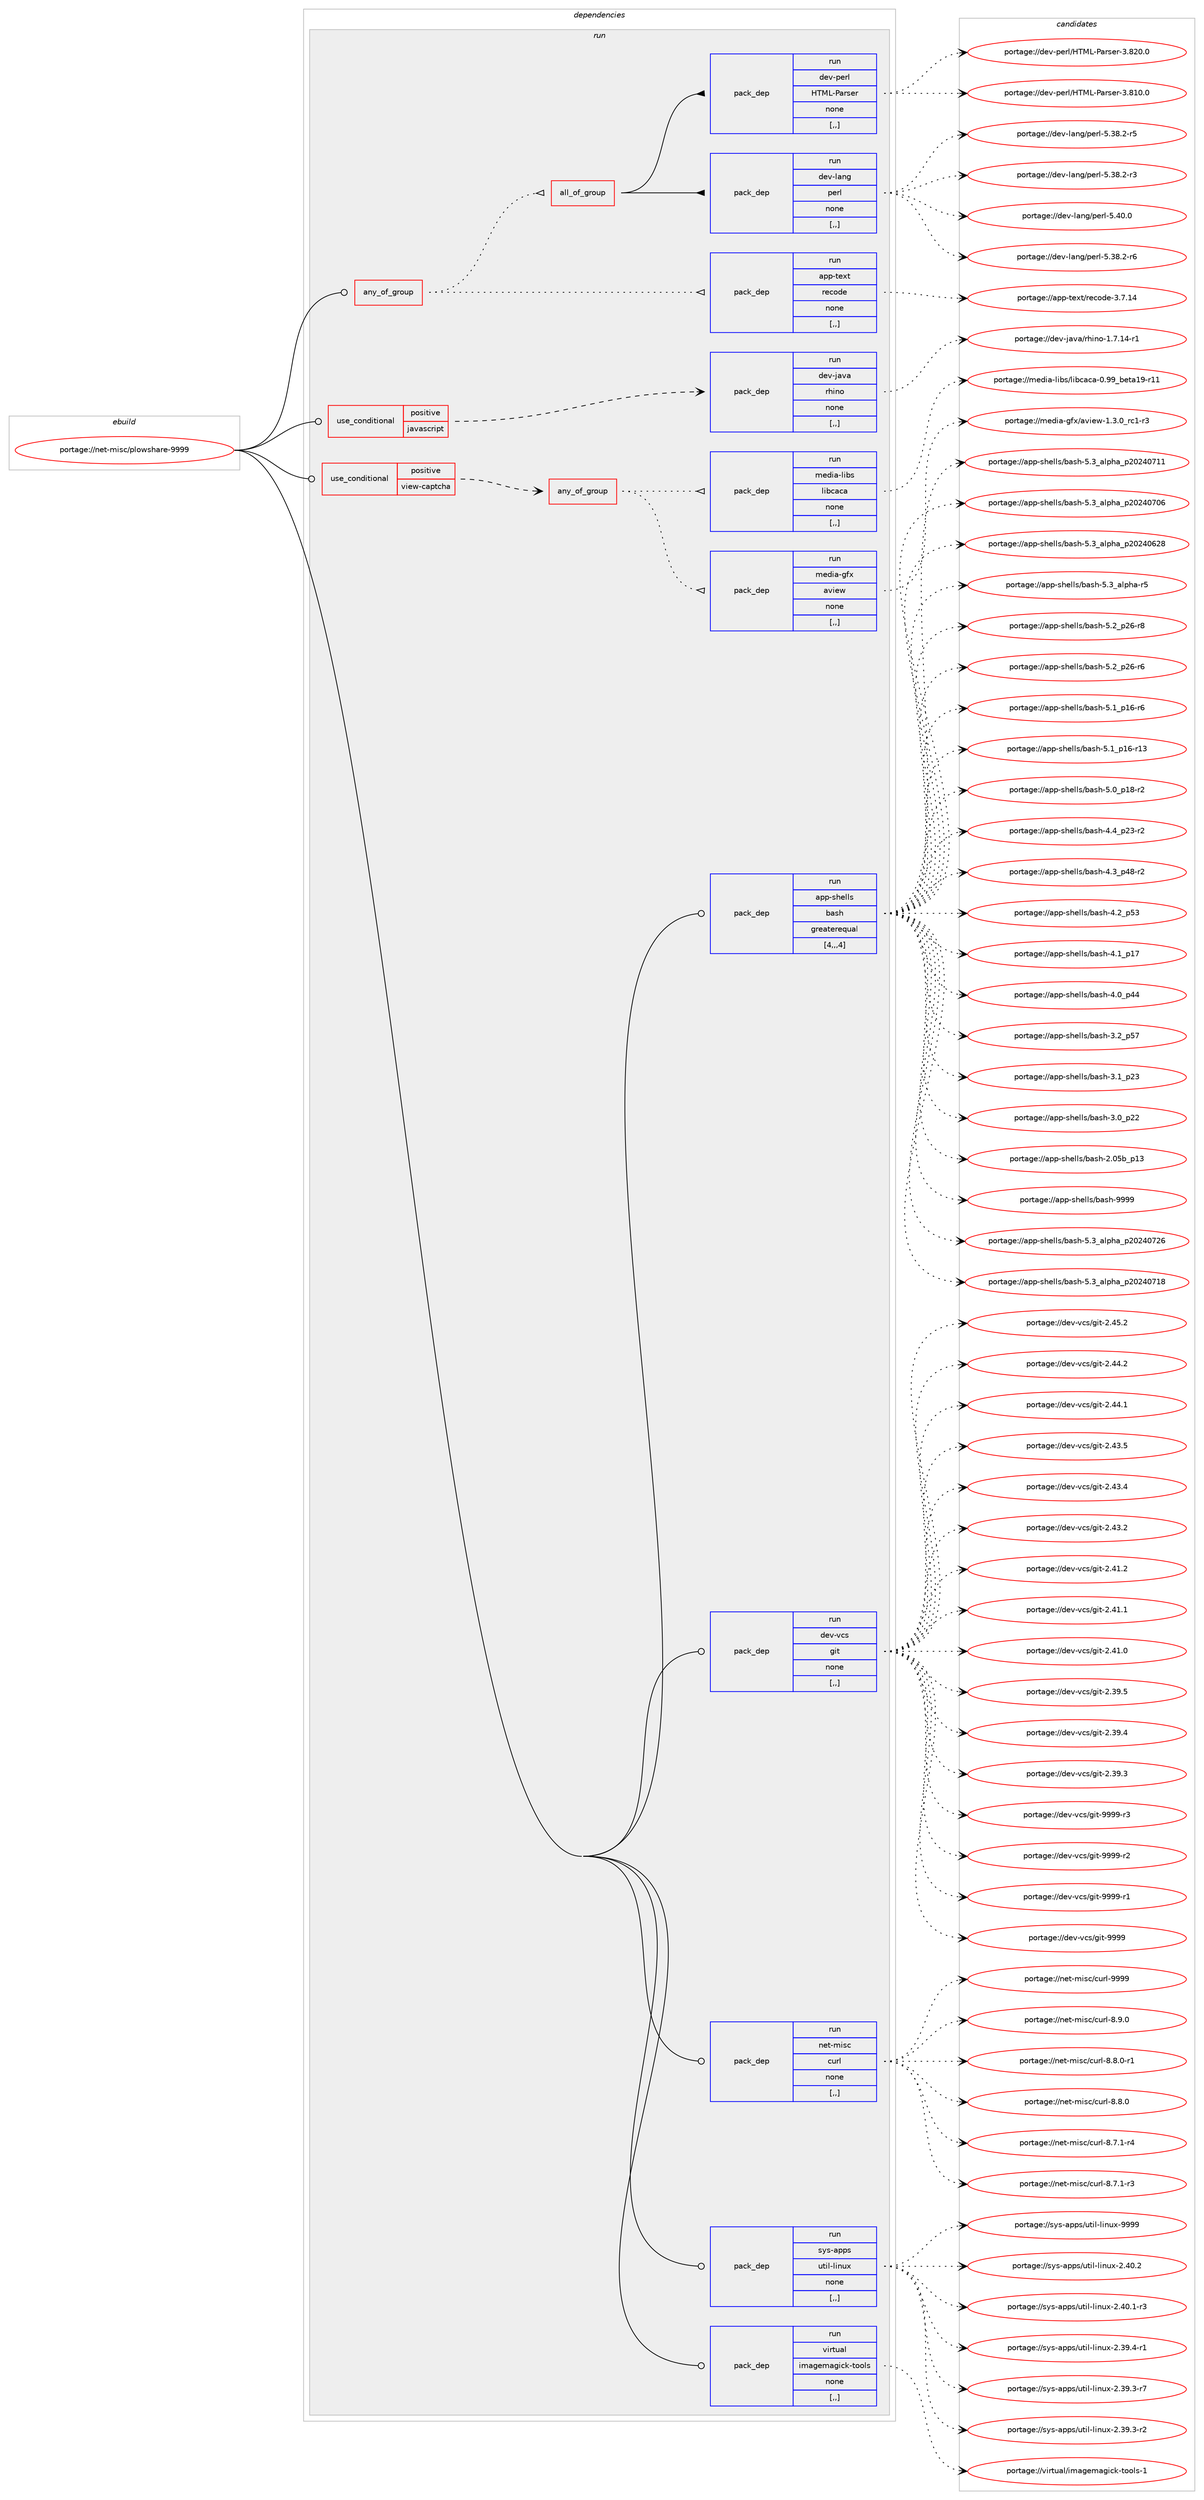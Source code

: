 digraph prolog {

# *************
# Graph options
# *************

newrank=true;
concentrate=true;
compound=true;
graph [rankdir=LR,fontname=Helvetica,fontsize=10,ranksep=1.5];#, ranksep=2.5, nodesep=0.2];
edge  [arrowhead=vee];
node  [fontname=Helvetica,fontsize=10];

# **********
# The ebuild
# **********

subgraph cluster_leftcol {
color=gray;
label=<<i>ebuild</i>>;
id [label="portage://net-misc/plowshare-9999", color=red, width=4, href="../net-misc/plowshare-9999.svg"];
}

# ****************
# The dependencies
# ****************

subgraph cluster_midcol {
color=gray;
label=<<i>dependencies</i>>;
subgraph cluster_compile {
fillcolor="#eeeeee";
style=filled;
label=<<i>compile</i>>;
}
subgraph cluster_compileandrun {
fillcolor="#eeeeee";
style=filled;
label=<<i>compile and run</i>>;
}
subgraph cluster_run {
fillcolor="#eeeeee";
style=filled;
label=<<i>run</i>>;
subgraph any2488 {
dependency374062 [label=<<TABLE BORDER="0" CELLBORDER="1" CELLSPACING="0" CELLPADDING="4"><TR><TD CELLPADDING="10">any_of_group</TD></TR></TABLE>>, shape=none, color=red];subgraph pack272848 {
dependency374063 [label=<<TABLE BORDER="0" CELLBORDER="1" CELLSPACING="0" CELLPADDING="4" WIDTH="220"><TR><TD ROWSPAN="6" CELLPADDING="30">pack_dep</TD></TR><TR><TD WIDTH="110">run</TD></TR><TR><TD>app-text</TD></TR><TR><TD>recode</TD></TR><TR><TD>none</TD></TR><TR><TD>[,,]</TD></TR></TABLE>>, shape=none, color=blue];
}
dependency374062:e -> dependency374063:w [weight=20,style="dotted",arrowhead="oinv"];
subgraph all192 {
dependency374064 [label=<<TABLE BORDER="0" CELLBORDER="1" CELLSPACING="0" CELLPADDING="4"><TR><TD CELLPADDING="10">all_of_group</TD></TR></TABLE>>, shape=none, color=red];subgraph pack272849 {
dependency374065 [label=<<TABLE BORDER="0" CELLBORDER="1" CELLSPACING="0" CELLPADDING="4" WIDTH="220"><TR><TD ROWSPAN="6" CELLPADDING="30">pack_dep</TD></TR><TR><TD WIDTH="110">run</TD></TR><TR><TD>dev-lang</TD></TR><TR><TD>perl</TD></TR><TR><TD>none</TD></TR><TR><TD>[,,]</TD></TR></TABLE>>, shape=none, color=blue];
}
dependency374064:e -> dependency374065:w [weight=20,style="solid",arrowhead="inv"];
subgraph pack272850 {
dependency374066 [label=<<TABLE BORDER="0" CELLBORDER="1" CELLSPACING="0" CELLPADDING="4" WIDTH="220"><TR><TD ROWSPAN="6" CELLPADDING="30">pack_dep</TD></TR><TR><TD WIDTH="110">run</TD></TR><TR><TD>dev-perl</TD></TR><TR><TD>HTML-Parser</TD></TR><TR><TD>none</TD></TR><TR><TD>[,,]</TD></TR></TABLE>>, shape=none, color=blue];
}
dependency374064:e -> dependency374066:w [weight=20,style="solid",arrowhead="inv"];
}
dependency374062:e -> dependency374064:w [weight=20,style="dotted",arrowhead="oinv"];
}
id:e -> dependency374062:w [weight=20,style="solid",arrowhead="odot"];
subgraph cond98537 {
dependency374067 [label=<<TABLE BORDER="0" CELLBORDER="1" CELLSPACING="0" CELLPADDING="4"><TR><TD ROWSPAN="3" CELLPADDING="10">use_conditional</TD></TR><TR><TD>positive</TD></TR><TR><TD>javascript</TD></TR></TABLE>>, shape=none, color=red];
subgraph pack272851 {
dependency374068 [label=<<TABLE BORDER="0" CELLBORDER="1" CELLSPACING="0" CELLPADDING="4" WIDTH="220"><TR><TD ROWSPAN="6" CELLPADDING="30">pack_dep</TD></TR><TR><TD WIDTH="110">run</TD></TR><TR><TD>dev-java</TD></TR><TR><TD>rhino</TD></TR><TR><TD>none</TD></TR><TR><TD>[,,]</TD></TR></TABLE>>, shape=none, color=blue];
}
dependency374067:e -> dependency374068:w [weight=20,style="dashed",arrowhead="vee"];
}
id:e -> dependency374067:w [weight=20,style="solid",arrowhead="odot"];
subgraph cond98538 {
dependency374069 [label=<<TABLE BORDER="0" CELLBORDER="1" CELLSPACING="0" CELLPADDING="4"><TR><TD ROWSPAN="3" CELLPADDING="10">use_conditional</TD></TR><TR><TD>positive</TD></TR><TR><TD>view-captcha</TD></TR></TABLE>>, shape=none, color=red];
subgraph any2489 {
dependency374070 [label=<<TABLE BORDER="0" CELLBORDER="1" CELLSPACING="0" CELLPADDING="4"><TR><TD CELLPADDING="10">any_of_group</TD></TR></TABLE>>, shape=none, color=red];subgraph pack272852 {
dependency374071 [label=<<TABLE BORDER="0" CELLBORDER="1" CELLSPACING="0" CELLPADDING="4" WIDTH="220"><TR><TD ROWSPAN="6" CELLPADDING="30">pack_dep</TD></TR><TR><TD WIDTH="110">run</TD></TR><TR><TD>media-gfx</TD></TR><TR><TD>aview</TD></TR><TR><TD>none</TD></TR><TR><TD>[,,]</TD></TR></TABLE>>, shape=none, color=blue];
}
dependency374070:e -> dependency374071:w [weight=20,style="dotted",arrowhead="oinv"];
subgraph pack272853 {
dependency374072 [label=<<TABLE BORDER="0" CELLBORDER="1" CELLSPACING="0" CELLPADDING="4" WIDTH="220"><TR><TD ROWSPAN="6" CELLPADDING="30">pack_dep</TD></TR><TR><TD WIDTH="110">run</TD></TR><TR><TD>media-libs</TD></TR><TR><TD>libcaca</TD></TR><TR><TD>none</TD></TR><TR><TD>[,,]</TD></TR></TABLE>>, shape=none, color=blue];
}
dependency374070:e -> dependency374072:w [weight=20,style="dotted",arrowhead="oinv"];
}
dependency374069:e -> dependency374070:w [weight=20,style="dashed",arrowhead="vee"];
}
id:e -> dependency374069:w [weight=20,style="solid",arrowhead="odot"];
subgraph pack272854 {
dependency374073 [label=<<TABLE BORDER="0" CELLBORDER="1" CELLSPACING="0" CELLPADDING="4" WIDTH="220"><TR><TD ROWSPAN="6" CELLPADDING="30">pack_dep</TD></TR><TR><TD WIDTH="110">run</TD></TR><TR><TD>app-shells</TD></TR><TR><TD>bash</TD></TR><TR><TD>greaterequal</TD></TR><TR><TD>[4,,,4]</TD></TR></TABLE>>, shape=none, color=blue];
}
id:e -> dependency374073:w [weight=20,style="solid",arrowhead="odot"];
subgraph pack272855 {
dependency374074 [label=<<TABLE BORDER="0" CELLBORDER="1" CELLSPACING="0" CELLPADDING="4" WIDTH="220"><TR><TD ROWSPAN="6" CELLPADDING="30">pack_dep</TD></TR><TR><TD WIDTH="110">run</TD></TR><TR><TD>dev-vcs</TD></TR><TR><TD>git</TD></TR><TR><TD>none</TD></TR><TR><TD>[,,]</TD></TR></TABLE>>, shape=none, color=blue];
}
id:e -> dependency374074:w [weight=20,style="solid",arrowhead="odot"];
subgraph pack272856 {
dependency374075 [label=<<TABLE BORDER="0" CELLBORDER="1" CELLSPACING="0" CELLPADDING="4" WIDTH="220"><TR><TD ROWSPAN="6" CELLPADDING="30">pack_dep</TD></TR><TR><TD WIDTH="110">run</TD></TR><TR><TD>net-misc</TD></TR><TR><TD>curl</TD></TR><TR><TD>none</TD></TR><TR><TD>[,,]</TD></TR></TABLE>>, shape=none, color=blue];
}
id:e -> dependency374075:w [weight=20,style="solid",arrowhead="odot"];
subgraph pack272857 {
dependency374076 [label=<<TABLE BORDER="0" CELLBORDER="1" CELLSPACING="0" CELLPADDING="4" WIDTH="220"><TR><TD ROWSPAN="6" CELLPADDING="30">pack_dep</TD></TR><TR><TD WIDTH="110">run</TD></TR><TR><TD>sys-apps</TD></TR><TR><TD>util-linux</TD></TR><TR><TD>none</TD></TR><TR><TD>[,,]</TD></TR></TABLE>>, shape=none, color=blue];
}
id:e -> dependency374076:w [weight=20,style="solid",arrowhead="odot"];
subgraph pack272858 {
dependency374077 [label=<<TABLE BORDER="0" CELLBORDER="1" CELLSPACING="0" CELLPADDING="4" WIDTH="220"><TR><TD ROWSPAN="6" CELLPADDING="30">pack_dep</TD></TR><TR><TD WIDTH="110">run</TD></TR><TR><TD>virtual</TD></TR><TR><TD>imagemagick-tools</TD></TR><TR><TD>none</TD></TR><TR><TD>[,,]</TD></TR></TABLE>>, shape=none, color=blue];
}
id:e -> dependency374077:w [weight=20,style="solid",arrowhead="odot"];
}
}

# **************
# The candidates
# **************

subgraph cluster_choices {
rank=same;
color=gray;
label=<<i>candidates</i>>;

subgraph choice272848 {
color=black;
nodesep=1;
choice9711211245116101120116471141019911110010145514655464952 [label="portage://app-text/recode-3.7.14", color=red, width=4,href="../app-text/recode-3.7.14.svg"];
dependency374063:e -> choice9711211245116101120116471141019911110010145514655464952:w [style=dotted,weight="100"];
}
subgraph choice272849 {
color=black;
nodesep=1;
choice10010111845108971101034711210111410845534652484648 [label="portage://dev-lang/perl-5.40.0", color=red, width=4,href="../dev-lang/perl-5.40.0.svg"];
choice100101118451089711010347112101114108455346515646504511454 [label="portage://dev-lang/perl-5.38.2-r6", color=red, width=4,href="../dev-lang/perl-5.38.2-r6.svg"];
choice100101118451089711010347112101114108455346515646504511453 [label="portage://dev-lang/perl-5.38.2-r5", color=red, width=4,href="../dev-lang/perl-5.38.2-r5.svg"];
choice100101118451089711010347112101114108455346515646504511451 [label="portage://dev-lang/perl-5.38.2-r3", color=red, width=4,href="../dev-lang/perl-5.38.2-r3.svg"];
dependency374065:e -> choice10010111845108971101034711210111410845534652484648:w [style=dotted,weight="100"];
dependency374065:e -> choice100101118451089711010347112101114108455346515646504511454:w [style=dotted,weight="100"];
dependency374065:e -> choice100101118451089711010347112101114108455346515646504511453:w [style=dotted,weight="100"];
dependency374065:e -> choice100101118451089711010347112101114108455346515646504511451:w [style=dotted,weight="100"];
}
subgraph choice272850 {
color=black;
nodesep=1;
choice1001011184511210111410847728477764580971141151011144551465650484648 [label="portage://dev-perl/HTML-Parser-3.820.0", color=red, width=4,href="../dev-perl/HTML-Parser-3.820.0.svg"];
choice1001011184511210111410847728477764580971141151011144551465649484648 [label="portage://dev-perl/HTML-Parser-3.810.0", color=red, width=4,href="../dev-perl/HTML-Parser-3.810.0.svg"];
dependency374066:e -> choice1001011184511210111410847728477764580971141151011144551465650484648:w [style=dotted,weight="100"];
dependency374066:e -> choice1001011184511210111410847728477764580971141151011144551465649484648:w [style=dotted,weight="100"];
}
subgraph choice272851 {
color=black;
nodesep=1;
choice10010111845106971189747114104105110111454946554649524511449 [label="portage://dev-java/rhino-1.7.14-r1", color=red, width=4,href="../dev-java/rhino-1.7.14-r1.svg"];
dependency374068:e -> choice10010111845106971189747114104105110111454946554649524511449:w [style=dotted,weight="100"];
}
subgraph choice272852 {
color=black;
nodesep=1;
choice109101100105974510310212047971181051011194549465146489511499494511451 [label="portage://media-gfx/aview-1.3.0_rc1-r3", color=red, width=4,href="../media-gfx/aview-1.3.0_rc1-r3.svg"];
dependency374071:e -> choice109101100105974510310212047971181051011194549465146489511499494511451:w [style=dotted,weight="100"];
}
subgraph choice272853 {
color=black;
nodesep=1;
choice10910110010597451081059811547108105989997999745484657579598101116974957451144949 [label="portage://media-libs/libcaca-0.99_beta19-r11", color=red, width=4,href="../media-libs/libcaca-0.99_beta19-r11.svg"];
dependency374072:e -> choice10910110010597451081059811547108105989997999745484657579598101116974957451144949:w [style=dotted,weight="100"];
}
subgraph choice272854 {
color=black;
nodesep=1;
choice97112112451151041011081081154798971151044557575757 [label="portage://app-shells/bash-9999", color=red, width=4,href="../app-shells/bash-9999.svg"];
choice971121124511510410110810811547989711510445534651959710811210497951125048505248555054 [label="portage://app-shells/bash-5.3_alpha_p20240726", color=red, width=4,href="../app-shells/bash-5.3_alpha_p20240726.svg"];
choice971121124511510410110810811547989711510445534651959710811210497951125048505248554956 [label="portage://app-shells/bash-5.3_alpha_p20240718", color=red, width=4,href="../app-shells/bash-5.3_alpha_p20240718.svg"];
choice971121124511510410110810811547989711510445534651959710811210497951125048505248554949 [label="portage://app-shells/bash-5.3_alpha_p20240711", color=red, width=4,href="../app-shells/bash-5.3_alpha_p20240711.svg"];
choice971121124511510410110810811547989711510445534651959710811210497951125048505248554854 [label="portage://app-shells/bash-5.3_alpha_p20240706", color=red, width=4,href="../app-shells/bash-5.3_alpha_p20240706.svg"];
choice971121124511510410110810811547989711510445534651959710811210497951125048505248545056 [label="portage://app-shells/bash-5.3_alpha_p20240628", color=red, width=4,href="../app-shells/bash-5.3_alpha_p20240628.svg"];
choice9711211245115104101108108115479897115104455346519597108112104974511453 [label="portage://app-shells/bash-5.3_alpha-r5", color=red, width=4,href="../app-shells/bash-5.3_alpha-r5.svg"];
choice9711211245115104101108108115479897115104455346509511250544511456 [label="portage://app-shells/bash-5.2_p26-r8", color=red, width=4,href="../app-shells/bash-5.2_p26-r8.svg"];
choice9711211245115104101108108115479897115104455346509511250544511454 [label="portage://app-shells/bash-5.2_p26-r6", color=red, width=4,href="../app-shells/bash-5.2_p26-r6.svg"];
choice9711211245115104101108108115479897115104455346499511249544511454 [label="portage://app-shells/bash-5.1_p16-r6", color=red, width=4,href="../app-shells/bash-5.1_p16-r6.svg"];
choice971121124511510410110810811547989711510445534649951124954451144951 [label="portage://app-shells/bash-5.1_p16-r13", color=red, width=4,href="../app-shells/bash-5.1_p16-r13.svg"];
choice9711211245115104101108108115479897115104455346489511249564511450 [label="portage://app-shells/bash-5.0_p18-r2", color=red, width=4,href="../app-shells/bash-5.0_p18-r2.svg"];
choice9711211245115104101108108115479897115104455246529511250514511450 [label="portage://app-shells/bash-4.4_p23-r2", color=red, width=4,href="../app-shells/bash-4.4_p23-r2.svg"];
choice9711211245115104101108108115479897115104455246519511252564511450 [label="portage://app-shells/bash-4.3_p48-r2", color=red, width=4,href="../app-shells/bash-4.3_p48-r2.svg"];
choice971121124511510410110810811547989711510445524650951125351 [label="portage://app-shells/bash-4.2_p53", color=red, width=4,href="../app-shells/bash-4.2_p53.svg"];
choice971121124511510410110810811547989711510445524649951124955 [label="portage://app-shells/bash-4.1_p17", color=red, width=4,href="../app-shells/bash-4.1_p17.svg"];
choice971121124511510410110810811547989711510445524648951125252 [label="portage://app-shells/bash-4.0_p44", color=red, width=4,href="../app-shells/bash-4.0_p44.svg"];
choice971121124511510410110810811547989711510445514650951125355 [label="portage://app-shells/bash-3.2_p57", color=red, width=4,href="../app-shells/bash-3.2_p57.svg"];
choice971121124511510410110810811547989711510445514649951125051 [label="portage://app-shells/bash-3.1_p23", color=red, width=4,href="../app-shells/bash-3.1_p23.svg"];
choice971121124511510410110810811547989711510445514648951125050 [label="portage://app-shells/bash-3.0_p22", color=red, width=4,href="../app-shells/bash-3.0_p22.svg"];
choice9711211245115104101108108115479897115104455046485398951124951 [label="portage://app-shells/bash-2.05b_p13", color=red, width=4,href="../app-shells/bash-2.05b_p13.svg"];
dependency374073:e -> choice97112112451151041011081081154798971151044557575757:w [style=dotted,weight="100"];
dependency374073:e -> choice971121124511510410110810811547989711510445534651959710811210497951125048505248555054:w [style=dotted,weight="100"];
dependency374073:e -> choice971121124511510410110810811547989711510445534651959710811210497951125048505248554956:w [style=dotted,weight="100"];
dependency374073:e -> choice971121124511510410110810811547989711510445534651959710811210497951125048505248554949:w [style=dotted,weight="100"];
dependency374073:e -> choice971121124511510410110810811547989711510445534651959710811210497951125048505248554854:w [style=dotted,weight="100"];
dependency374073:e -> choice971121124511510410110810811547989711510445534651959710811210497951125048505248545056:w [style=dotted,weight="100"];
dependency374073:e -> choice9711211245115104101108108115479897115104455346519597108112104974511453:w [style=dotted,weight="100"];
dependency374073:e -> choice9711211245115104101108108115479897115104455346509511250544511456:w [style=dotted,weight="100"];
dependency374073:e -> choice9711211245115104101108108115479897115104455346509511250544511454:w [style=dotted,weight="100"];
dependency374073:e -> choice9711211245115104101108108115479897115104455346499511249544511454:w [style=dotted,weight="100"];
dependency374073:e -> choice971121124511510410110810811547989711510445534649951124954451144951:w [style=dotted,weight="100"];
dependency374073:e -> choice9711211245115104101108108115479897115104455346489511249564511450:w [style=dotted,weight="100"];
dependency374073:e -> choice9711211245115104101108108115479897115104455246529511250514511450:w [style=dotted,weight="100"];
dependency374073:e -> choice9711211245115104101108108115479897115104455246519511252564511450:w [style=dotted,weight="100"];
dependency374073:e -> choice971121124511510410110810811547989711510445524650951125351:w [style=dotted,weight="100"];
dependency374073:e -> choice971121124511510410110810811547989711510445524649951124955:w [style=dotted,weight="100"];
dependency374073:e -> choice971121124511510410110810811547989711510445524648951125252:w [style=dotted,weight="100"];
dependency374073:e -> choice971121124511510410110810811547989711510445514650951125355:w [style=dotted,weight="100"];
dependency374073:e -> choice971121124511510410110810811547989711510445514649951125051:w [style=dotted,weight="100"];
dependency374073:e -> choice971121124511510410110810811547989711510445514648951125050:w [style=dotted,weight="100"];
dependency374073:e -> choice9711211245115104101108108115479897115104455046485398951124951:w [style=dotted,weight="100"];
}
subgraph choice272855 {
color=black;
nodesep=1;
choice10010111845118991154710310511645575757574511451 [label="portage://dev-vcs/git-9999-r3", color=red, width=4,href="../dev-vcs/git-9999-r3.svg"];
choice10010111845118991154710310511645575757574511450 [label="portage://dev-vcs/git-9999-r2", color=red, width=4,href="../dev-vcs/git-9999-r2.svg"];
choice10010111845118991154710310511645575757574511449 [label="portage://dev-vcs/git-9999-r1", color=red, width=4,href="../dev-vcs/git-9999-r1.svg"];
choice1001011184511899115471031051164557575757 [label="portage://dev-vcs/git-9999", color=red, width=4,href="../dev-vcs/git-9999.svg"];
choice10010111845118991154710310511645504652534650 [label="portage://dev-vcs/git-2.45.2", color=red, width=4,href="../dev-vcs/git-2.45.2.svg"];
choice10010111845118991154710310511645504652524650 [label="portage://dev-vcs/git-2.44.2", color=red, width=4,href="../dev-vcs/git-2.44.2.svg"];
choice10010111845118991154710310511645504652524649 [label="portage://dev-vcs/git-2.44.1", color=red, width=4,href="../dev-vcs/git-2.44.1.svg"];
choice10010111845118991154710310511645504652514653 [label="portage://dev-vcs/git-2.43.5", color=red, width=4,href="../dev-vcs/git-2.43.5.svg"];
choice10010111845118991154710310511645504652514652 [label="portage://dev-vcs/git-2.43.4", color=red, width=4,href="../dev-vcs/git-2.43.4.svg"];
choice10010111845118991154710310511645504652514650 [label="portage://dev-vcs/git-2.43.2", color=red, width=4,href="../dev-vcs/git-2.43.2.svg"];
choice10010111845118991154710310511645504652494650 [label="portage://dev-vcs/git-2.41.2", color=red, width=4,href="../dev-vcs/git-2.41.2.svg"];
choice10010111845118991154710310511645504652494649 [label="portage://dev-vcs/git-2.41.1", color=red, width=4,href="../dev-vcs/git-2.41.1.svg"];
choice10010111845118991154710310511645504652494648 [label="portage://dev-vcs/git-2.41.0", color=red, width=4,href="../dev-vcs/git-2.41.0.svg"];
choice10010111845118991154710310511645504651574653 [label="portage://dev-vcs/git-2.39.5", color=red, width=4,href="../dev-vcs/git-2.39.5.svg"];
choice10010111845118991154710310511645504651574652 [label="portage://dev-vcs/git-2.39.4", color=red, width=4,href="../dev-vcs/git-2.39.4.svg"];
choice10010111845118991154710310511645504651574651 [label="portage://dev-vcs/git-2.39.3", color=red, width=4,href="../dev-vcs/git-2.39.3.svg"];
dependency374074:e -> choice10010111845118991154710310511645575757574511451:w [style=dotted,weight="100"];
dependency374074:e -> choice10010111845118991154710310511645575757574511450:w [style=dotted,weight="100"];
dependency374074:e -> choice10010111845118991154710310511645575757574511449:w [style=dotted,weight="100"];
dependency374074:e -> choice1001011184511899115471031051164557575757:w [style=dotted,weight="100"];
dependency374074:e -> choice10010111845118991154710310511645504652534650:w [style=dotted,weight="100"];
dependency374074:e -> choice10010111845118991154710310511645504652524650:w [style=dotted,weight="100"];
dependency374074:e -> choice10010111845118991154710310511645504652524649:w [style=dotted,weight="100"];
dependency374074:e -> choice10010111845118991154710310511645504652514653:w [style=dotted,weight="100"];
dependency374074:e -> choice10010111845118991154710310511645504652514652:w [style=dotted,weight="100"];
dependency374074:e -> choice10010111845118991154710310511645504652514650:w [style=dotted,weight="100"];
dependency374074:e -> choice10010111845118991154710310511645504652494650:w [style=dotted,weight="100"];
dependency374074:e -> choice10010111845118991154710310511645504652494649:w [style=dotted,weight="100"];
dependency374074:e -> choice10010111845118991154710310511645504652494648:w [style=dotted,weight="100"];
dependency374074:e -> choice10010111845118991154710310511645504651574653:w [style=dotted,weight="100"];
dependency374074:e -> choice10010111845118991154710310511645504651574652:w [style=dotted,weight="100"];
dependency374074:e -> choice10010111845118991154710310511645504651574651:w [style=dotted,weight="100"];
}
subgraph choice272856 {
color=black;
nodesep=1;
choice110101116451091051159947991171141084557575757 [label="portage://net-misc/curl-9999", color=red, width=4,href="../net-misc/curl-9999.svg"];
choice11010111645109105115994799117114108455646574648 [label="portage://net-misc/curl-8.9.0", color=red, width=4,href="../net-misc/curl-8.9.0.svg"];
choice110101116451091051159947991171141084556465646484511449 [label="portage://net-misc/curl-8.8.0-r1", color=red, width=4,href="../net-misc/curl-8.8.0-r1.svg"];
choice11010111645109105115994799117114108455646564648 [label="portage://net-misc/curl-8.8.0", color=red, width=4,href="../net-misc/curl-8.8.0.svg"];
choice110101116451091051159947991171141084556465546494511452 [label="portage://net-misc/curl-8.7.1-r4", color=red, width=4,href="../net-misc/curl-8.7.1-r4.svg"];
choice110101116451091051159947991171141084556465546494511451 [label="portage://net-misc/curl-8.7.1-r3", color=red, width=4,href="../net-misc/curl-8.7.1-r3.svg"];
dependency374075:e -> choice110101116451091051159947991171141084557575757:w [style=dotted,weight="100"];
dependency374075:e -> choice11010111645109105115994799117114108455646574648:w [style=dotted,weight="100"];
dependency374075:e -> choice110101116451091051159947991171141084556465646484511449:w [style=dotted,weight="100"];
dependency374075:e -> choice11010111645109105115994799117114108455646564648:w [style=dotted,weight="100"];
dependency374075:e -> choice110101116451091051159947991171141084556465546494511452:w [style=dotted,weight="100"];
dependency374075:e -> choice110101116451091051159947991171141084556465546494511451:w [style=dotted,weight="100"];
}
subgraph choice272857 {
color=black;
nodesep=1;
choice115121115459711211211547117116105108451081051101171204557575757 [label="portage://sys-apps/util-linux-9999", color=red, width=4,href="../sys-apps/util-linux-9999.svg"];
choice1151211154597112112115471171161051084510810511011712045504652484650 [label="portage://sys-apps/util-linux-2.40.2", color=red, width=4,href="../sys-apps/util-linux-2.40.2.svg"];
choice11512111545971121121154711711610510845108105110117120455046524846494511451 [label="portage://sys-apps/util-linux-2.40.1-r3", color=red, width=4,href="../sys-apps/util-linux-2.40.1-r3.svg"];
choice11512111545971121121154711711610510845108105110117120455046515746524511449 [label="portage://sys-apps/util-linux-2.39.4-r1", color=red, width=4,href="../sys-apps/util-linux-2.39.4-r1.svg"];
choice11512111545971121121154711711610510845108105110117120455046515746514511455 [label="portage://sys-apps/util-linux-2.39.3-r7", color=red, width=4,href="../sys-apps/util-linux-2.39.3-r7.svg"];
choice11512111545971121121154711711610510845108105110117120455046515746514511450 [label="portage://sys-apps/util-linux-2.39.3-r2", color=red, width=4,href="../sys-apps/util-linux-2.39.3-r2.svg"];
dependency374076:e -> choice115121115459711211211547117116105108451081051101171204557575757:w [style=dotted,weight="100"];
dependency374076:e -> choice1151211154597112112115471171161051084510810511011712045504652484650:w [style=dotted,weight="100"];
dependency374076:e -> choice11512111545971121121154711711610510845108105110117120455046524846494511451:w [style=dotted,weight="100"];
dependency374076:e -> choice11512111545971121121154711711610510845108105110117120455046515746524511449:w [style=dotted,weight="100"];
dependency374076:e -> choice11512111545971121121154711711610510845108105110117120455046515746514511455:w [style=dotted,weight="100"];
dependency374076:e -> choice11512111545971121121154711711610510845108105110117120455046515746514511450:w [style=dotted,weight="100"];
}
subgraph choice272858 {
color=black;
nodesep=1;
choice1181051141161179710847105109971031011099710310599107451161111111081154549 [label="portage://virtual/imagemagick-tools-1", color=red, width=4,href="../virtual/imagemagick-tools-1.svg"];
dependency374077:e -> choice1181051141161179710847105109971031011099710310599107451161111111081154549:w [style=dotted,weight="100"];
}
}

}
